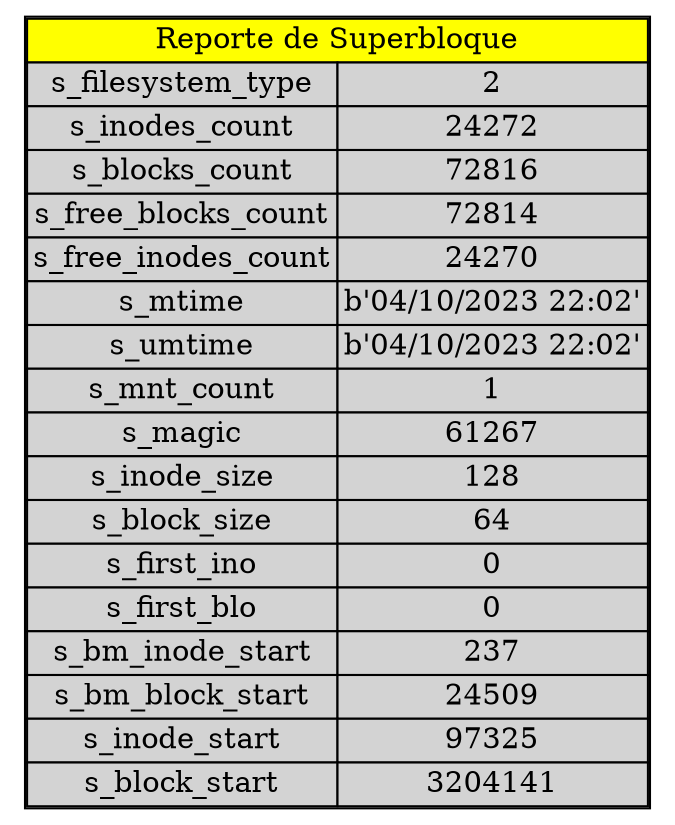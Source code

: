 digraph sb{
node [shape=plaintext]
table [label=<
<table border="1" cellborder="1" cellspacing="0">
<tr><td colspan="3" bgcolor="yellow">Reporte de Superbloque</td></tr>
<tr><td bgcolor="lightgray">s_filesystem_type</td><td bgcolor="lightgray">2</td></tr>
<tr><td bgcolor="lightgray">s_inodes_count</td><td bgcolor="lightgray">24272</td></tr>
<tr><td bgcolor="lightgray">s_blocks_count</td><td bgcolor="lightgray">72816</td></tr>
<tr><td bgcolor="lightgray">s_free_blocks_count</td><td bgcolor="lightgray">72814</td></tr>
<tr><td bgcolor="lightgray">s_free_inodes_count</td><td bgcolor="lightgray">24270</td></tr>
<tr><td bgcolor="lightgray">s_mtime</td><td bgcolor="lightgray">b'04/10/2023 22:02'</td></tr>
<tr><td bgcolor="lightgray">s_umtime</td><td bgcolor="lightgray">b'04/10/2023 22:02'</td></tr>
<tr><td bgcolor="lightgray">s_mnt_count</td><td bgcolor="lightgray">1</td></tr>
<tr><td bgcolor="lightgray">s_magic</td><td bgcolor="lightgray">61267</td></tr>
<tr><td bgcolor="lightgray">s_inode_size</td><td bgcolor="lightgray">128</td></tr>
<tr><td bgcolor="lightgray">s_block_size</td><td bgcolor="lightgray">64</td></tr>
<tr><td bgcolor="lightgray">s_first_ino</td><td bgcolor="lightgray">0</td></tr>
<tr><td bgcolor="lightgray">s_first_blo</td><td bgcolor="lightgray">0</td></tr>
<tr><td bgcolor="lightgray">s_bm_inode_start</td><td bgcolor="lightgray">237</td></tr>
<tr><td bgcolor="lightgray">s_bm_block_start</td><td bgcolor="lightgray">24509</td></tr>
<tr><td bgcolor="lightgray">s_inode_start</td><td bgcolor="lightgray">97325</td></tr>
<tr><td bgcolor="lightgray">s_block_start</td><td bgcolor="lightgray">3204141</td></tr>
</table>
>];
}